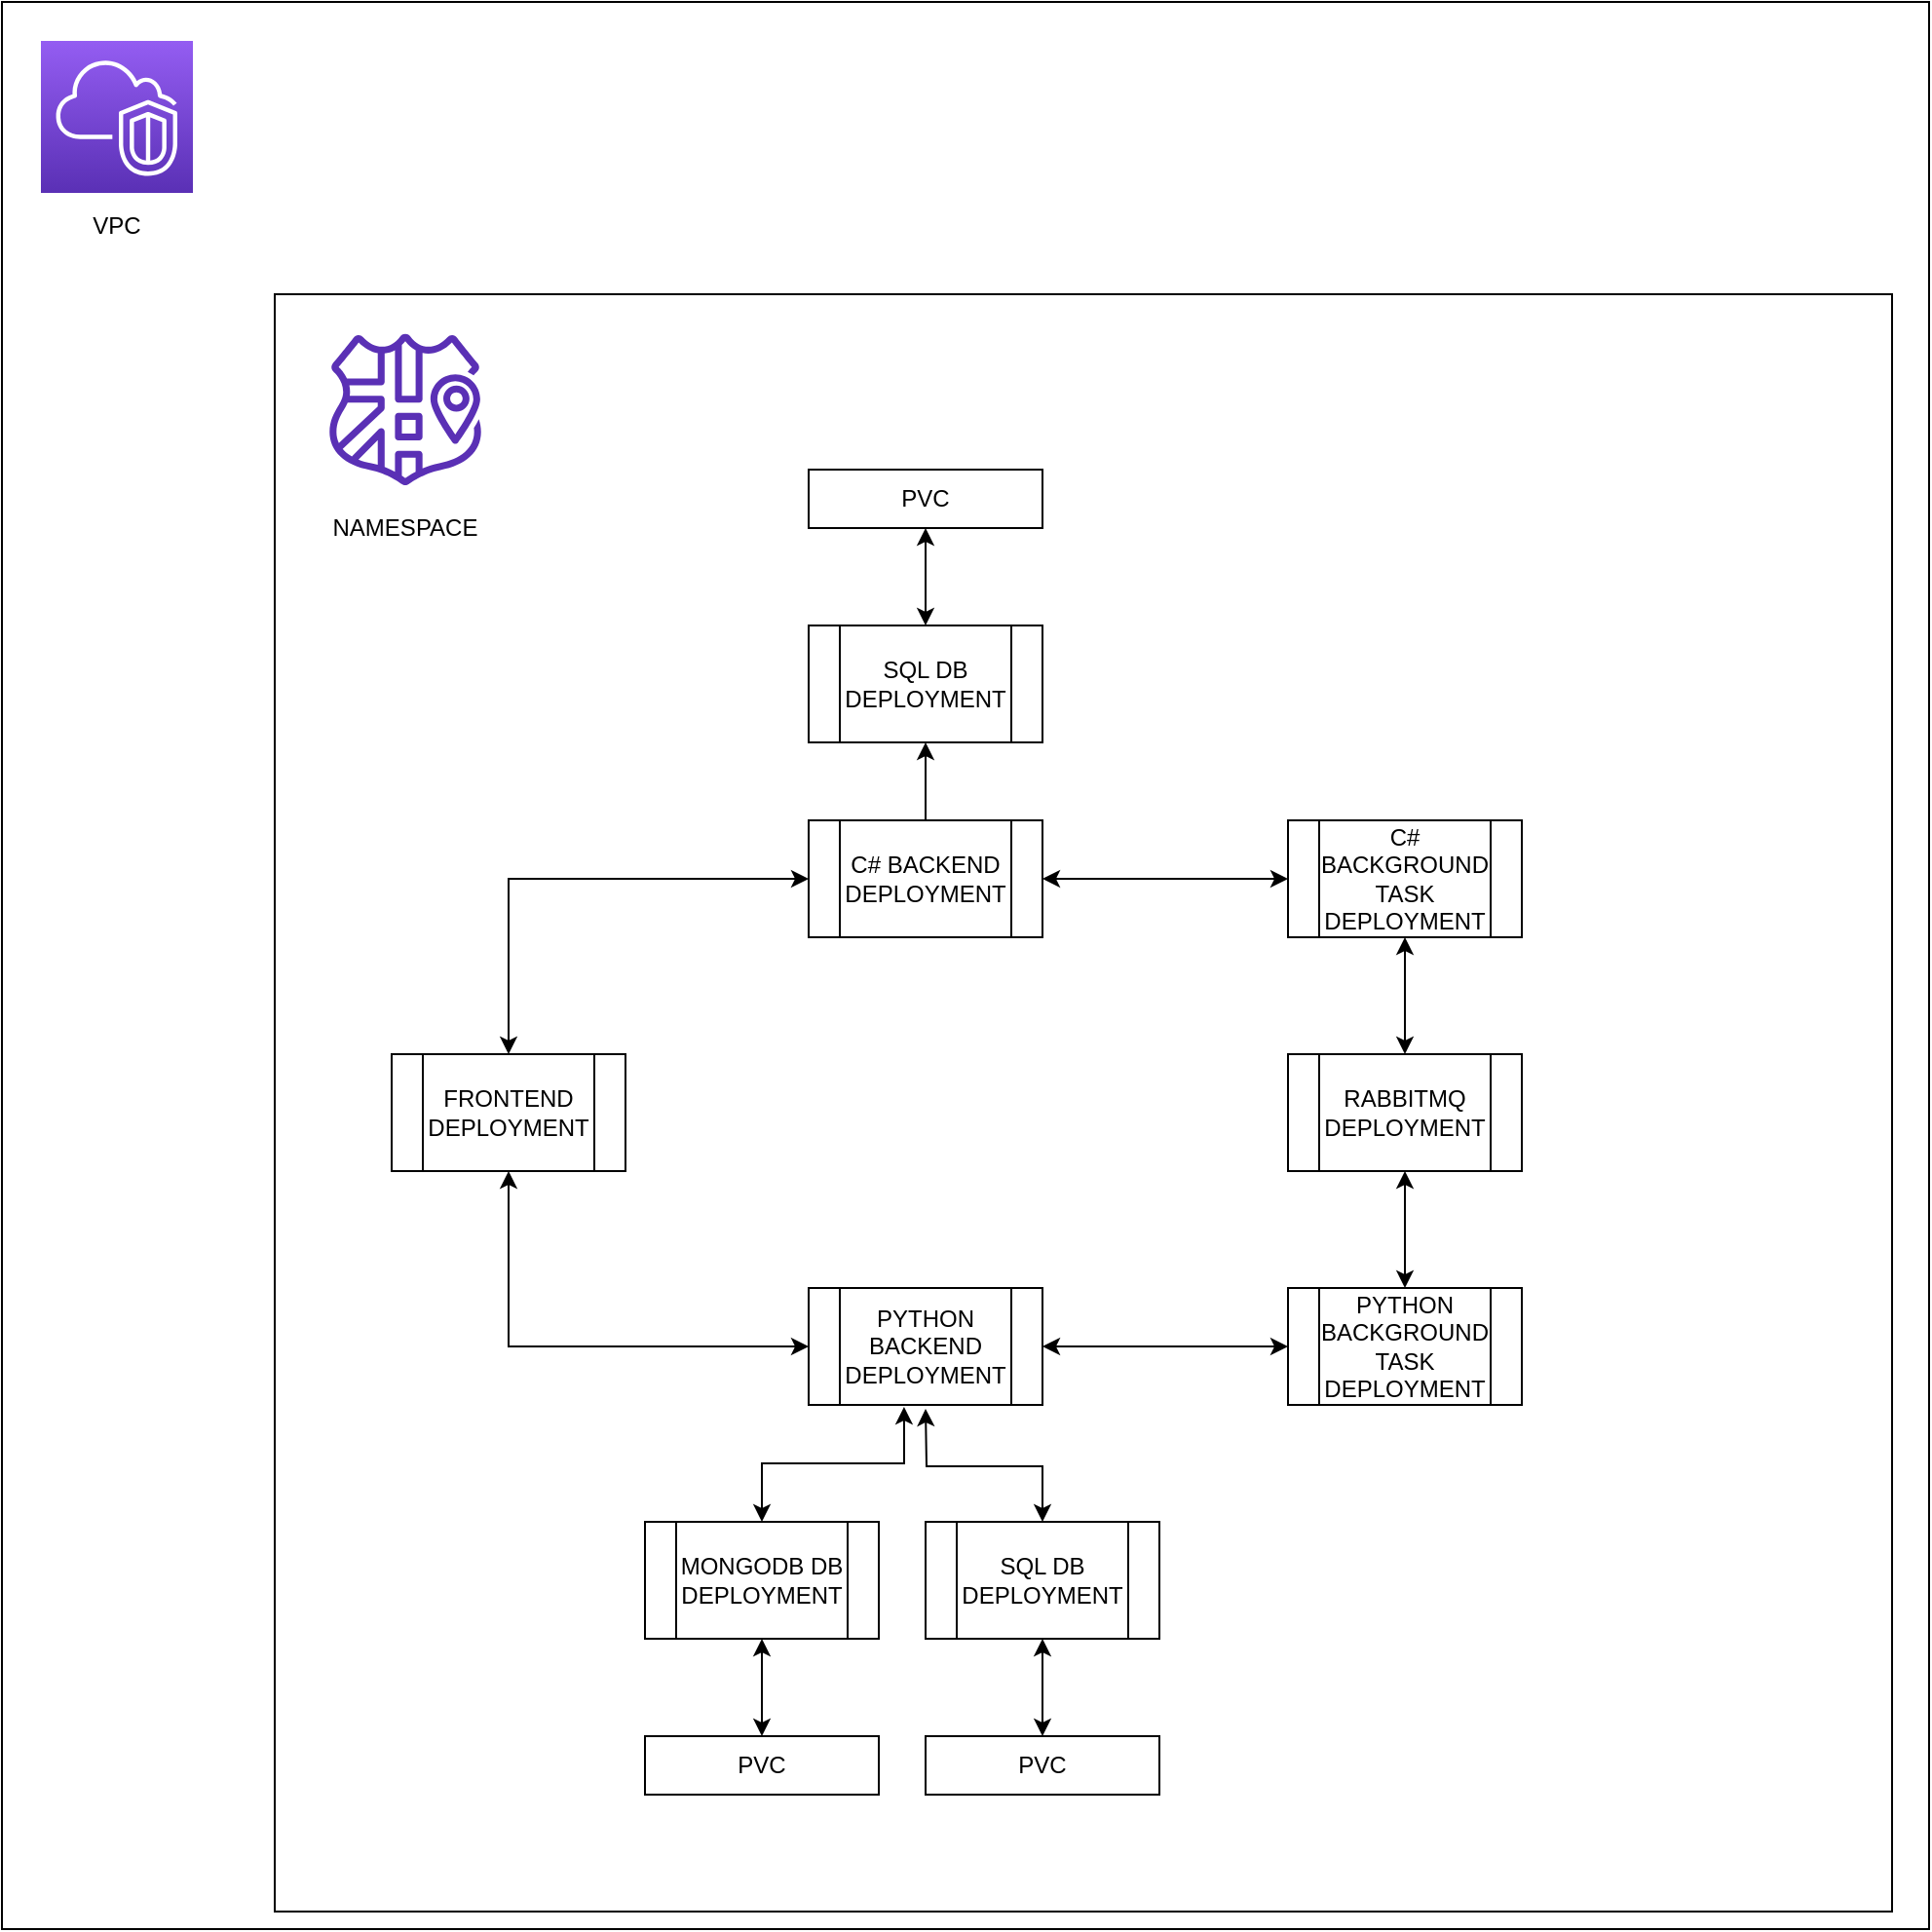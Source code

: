 <mxfile version="14.2.7" type="github"><diagram id="hm9JPhFR16x_Ra7-mDtp" name="Page-1"><mxGraphModel dx="1695" dy="482" grid="1" gridSize="10" guides="1" tooltips="1" connect="1" arrows="1" fold="1" page="1" pageScale="1" pageWidth="827" pageHeight="1169" math="0" shadow="0"><root><mxCell id="0"/><mxCell id="1" parent="0"/><mxCell id="kO1ekm-n_HvSEGmk66wU-35" value="" style="whiteSpace=wrap;html=1;aspect=fixed;fillColor=none;" vertex="1" parent="1"><mxGeometry x="-60" y="470" width="989" height="989" as="geometry"/></mxCell><mxCell id="kO1ekm-n_HvSEGmk66wU-2" value="SQL DB DEPLOYMENT" style="shape=process;whiteSpace=wrap;html=1;backgroundOutline=1;size=0.133;" vertex="1" parent="1"><mxGeometry x="354" y="790" width="120" height="60" as="geometry"/></mxCell><mxCell id="kO1ekm-n_HvSEGmk66wU-5" style="edgeStyle=orthogonalEdgeStyle;rounded=0;orthogonalLoop=1;jettySize=auto;html=1;exitX=0.5;exitY=0;exitDx=0;exitDy=0;entryX=0.5;entryY=1;entryDx=0;entryDy=0;" edge="1" parent="1" source="kO1ekm-n_HvSEGmk66wU-4" target="kO1ekm-n_HvSEGmk66wU-2"><mxGeometry relative="1" as="geometry"/></mxCell><mxCell id="kO1ekm-n_HvSEGmk66wU-8" style="edgeStyle=orthogonalEdgeStyle;rounded=0;orthogonalLoop=1;jettySize=auto;html=1;entryX=0.5;entryY=0;entryDx=0;entryDy=0;startArrow=classic;startFill=1;" edge="1" parent="1" source="kO1ekm-n_HvSEGmk66wU-4" target="kO1ekm-n_HvSEGmk66wU-6"><mxGeometry relative="1" as="geometry"><mxPoint x="240" y="1000" as="targetPoint"/></mxGeometry></mxCell><mxCell id="kO1ekm-n_HvSEGmk66wU-9" style="edgeStyle=orthogonalEdgeStyle;rounded=0;orthogonalLoop=1;jettySize=auto;html=1;startArrow=classic;startFill=1;entryX=0;entryY=0.5;entryDx=0;entryDy=0;entryPerimeter=0;" edge="1" parent="1" source="kO1ekm-n_HvSEGmk66wU-4" target="kO1ekm-n_HvSEGmk66wU-7"><mxGeometry relative="1" as="geometry"><mxPoint x="590" y="920" as="targetPoint"/></mxGeometry></mxCell><mxCell id="kO1ekm-n_HvSEGmk66wU-4" value="C# BACKEND DEPLOYMENT" style="shape=process;whiteSpace=wrap;html=1;backgroundOutline=1;size=0.133;" vertex="1" parent="1"><mxGeometry x="354" y="890" width="120" height="60" as="geometry"/></mxCell><mxCell id="kO1ekm-n_HvSEGmk66wU-16" style="edgeStyle=orthogonalEdgeStyle;rounded=0;orthogonalLoop=1;jettySize=auto;html=1;entryX=0;entryY=0.5;entryDx=0;entryDy=0;startArrow=classic;startFill=1;" edge="1" parent="1" source="kO1ekm-n_HvSEGmk66wU-6" target="kO1ekm-n_HvSEGmk66wU-14"><mxGeometry relative="1" as="geometry"><Array as="points"><mxPoint x="200" y="1160"/></Array></mxGeometry></mxCell><mxCell id="kO1ekm-n_HvSEGmk66wU-6" value="FRONTEND DEPLOYMENT" style="shape=process;whiteSpace=wrap;html=1;backgroundOutline=1;size=0.133;" vertex="1" parent="1"><mxGeometry x="140" y="1010" width="120" height="60" as="geometry"/></mxCell><mxCell id="kO1ekm-n_HvSEGmk66wU-11" style="edgeStyle=orthogonalEdgeStyle;rounded=0;orthogonalLoop=1;jettySize=auto;html=1;entryX=0.5;entryY=0;entryDx=0;entryDy=0;startArrow=classic;startFill=1;" edge="1" parent="1" source="kO1ekm-n_HvSEGmk66wU-7" target="kO1ekm-n_HvSEGmk66wU-10"><mxGeometry relative="1" as="geometry"/></mxCell><mxCell id="kO1ekm-n_HvSEGmk66wU-7" value="C# BACKGROUND TASK DEPLOYMENT" style="shape=process;whiteSpace=wrap;html=1;backgroundOutline=1;size=0.133;" vertex="1" parent="1"><mxGeometry x="600" y="890" width="120" height="60" as="geometry"/></mxCell><mxCell id="kO1ekm-n_HvSEGmk66wU-13" style="edgeStyle=orthogonalEdgeStyle;rounded=0;orthogonalLoop=1;jettySize=auto;html=1;entryX=0.5;entryY=0;entryDx=0;entryDy=0;startArrow=classic;startFill=1;" edge="1" parent="1" source="kO1ekm-n_HvSEGmk66wU-10" target="kO1ekm-n_HvSEGmk66wU-12"><mxGeometry relative="1" as="geometry"/></mxCell><mxCell id="kO1ekm-n_HvSEGmk66wU-10" value="RABBITMQ DEPLOYMENT" style="shape=process;whiteSpace=wrap;html=1;backgroundOutline=1;size=0.133;" vertex="1" parent="1"><mxGeometry x="600" y="1010" width="120" height="60" as="geometry"/></mxCell><mxCell id="kO1ekm-n_HvSEGmk66wU-12" value="PYTHON BACKGROUND TASK DEPLOYMENT" style="shape=process;whiteSpace=wrap;html=1;backgroundOutline=1;size=0.133;" vertex="1" parent="1"><mxGeometry x="600" y="1130" width="120" height="60" as="geometry"/></mxCell><mxCell id="kO1ekm-n_HvSEGmk66wU-15" style="edgeStyle=orthogonalEdgeStyle;rounded=0;orthogonalLoop=1;jettySize=auto;html=1;entryX=0;entryY=0.5;entryDx=0;entryDy=0;startArrow=classic;startFill=1;" edge="1" parent="1" source="kO1ekm-n_HvSEGmk66wU-14" target="kO1ekm-n_HvSEGmk66wU-12"><mxGeometry relative="1" as="geometry"/></mxCell><mxCell id="kO1ekm-n_HvSEGmk66wU-19" style="edgeStyle=orthogonalEdgeStyle;rounded=0;orthogonalLoop=1;jettySize=auto;html=1;entryX=0.5;entryY=0;entryDx=0;entryDy=0;startArrow=classic;startFill=1;exitX=0.408;exitY=1.017;exitDx=0;exitDy=0;exitPerimeter=0;" edge="1" parent="1" source="kO1ekm-n_HvSEGmk66wU-14" target="kO1ekm-n_HvSEGmk66wU-17"><mxGeometry relative="1" as="geometry"/></mxCell><mxCell id="kO1ekm-n_HvSEGmk66wU-14" value="PYTHON BACKEND DEPLOYMENT" style="shape=process;whiteSpace=wrap;html=1;backgroundOutline=1;size=0.133;" vertex="1" parent="1"><mxGeometry x="354" y="1130" width="120" height="60" as="geometry"/></mxCell><mxCell id="kO1ekm-n_HvSEGmk66wU-17" value="MONGODB DB DEPLOYMENT" style="shape=process;whiteSpace=wrap;html=1;backgroundOutline=1;size=0.133;" vertex="1" parent="1"><mxGeometry x="270" y="1250" width="120" height="60" as="geometry"/></mxCell><mxCell id="kO1ekm-n_HvSEGmk66wU-20" style="edgeStyle=orthogonalEdgeStyle;rounded=0;orthogonalLoop=1;jettySize=auto;html=1;startArrow=classic;startFill=1;" edge="1" parent="1" source="kO1ekm-n_HvSEGmk66wU-18"><mxGeometry relative="1" as="geometry"><mxPoint x="414" y="1192" as="targetPoint"/></mxGeometry></mxCell><mxCell id="kO1ekm-n_HvSEGmk66wU-18" value="SQL DB DEPLOYMENT" style="shape=process;whiteSpace=wrap;html=1;backgroundOutline=1;size=0.133;" vertex="1" parent="1"><mxGeometry x="414" y="1250" width="120" height="60" as="geometry"/></mxCell><mxCell id="kO1ekm-n_HvSEGmk66wU-22" style="edgeStyle=orthogonalEdgeStyle;rounded=0;orthogonalLoop=1;jettySize=auto;html=1;entryX=0.5;entryY=1;entryDx=0;entryDy=0;startArrow=classic;startFill=1;" edge="1" parent="1" source="kO1ekm-n_HvSEGmk66wU-21" target="kO1ekm-n_HvSEGmk66wU-17"><mxGeometry relative="1" as="geometry"/></mxCell><mxCell id="kO1ekm-n_HvSEGmk66wU-21" value="PVC" style="rounded=0;whiteSpace=wrap;html=1;" vertex="1" parent="1"><mxGeometry x="270" y="1360" width="120" height="30" as="geometry"/></mxCell><mxCell id="kO1ekm-n_HvSEGmk66wU-23" style="edgeStyle=orthogonalEdgeStyle;rounded=0;orthogonalLoop=1;jettySize=auto;html=1;entryX=0.5;entryY=1;entryDx=0;entryDy=0;startArrow=classic;startFill=1;" edge="1" parent="1" source="kO1ekm-n_HvSEGmk66wU-24"><mxGeometry relative="1" as="geometry"><mxPoint x="474" y="1310" as="targetPoint"/></mxGeometry></mxCell><mxCell id="kO1ekm-n_HvSEGmk66wU-24" value="PVC" style="rounded=0;whiteSpace=wrap;html=1;" vertex="1" parent="1"><mxGeometry x="414" y="1360" width="120" height="30" as="geometry"/></mxCell><mxCell id="kO1ekm-n_HvSEGmk66wU-27" style="edgeStyle=orthogonalEdgeStyle;rounded=0;orthogonalLoop=1;jettySize=auto;html=1;entryX=0.5;entryY=0;entryDx=0;entryDy=0;startArrow=classic;startFill=1;" edge="1" parent="1" source="kO1ekm-n_HvSEGmk66wU-26" target="kO1ekm-n_HvSEGmk66wU-2"><mxGeometry relative="1" as="geometry"/></mxCell><mxCell id="kO1ekm-n_HvSEGmk66wU-26" value="PVC" style="rounded=0;whiteSpace=wrap;html=1;" vertex="1" parent="1"><mxGeometry x="354" y="710" width="120" height="30" as="geometry"/></mxCell><mxCell id="kO1ekm-n_HvSEGmk66wU-32" value="" style="whiteSpace=wrap;html=1;aspect=fixed;fillColor=none;" vertex="1" parent="1"><mxGeometry x="80" y="620" width="830" height="830" as="geometry"/></mxCell><mxCell id="kO1ekm-n_HvSEGmk66wU-33" value="" style="points=[[0,0,0],[0.25,0,0],[0.5,0,0],[0.75,0,0],[1,0,0],[0,1,0],[0.25,1,0],[0.5,1,0],[0.75,1,0],[1,1,0],[0,0.25,0],[0,0.5,0],[0,0.75,0],[1,0.25,0],[1,0.5,0],[1,0.75,0]];outlineConnect=0;fontColor=#232F3E;gradientColor=#945DF2;gradientDirection=north;fillColor=#5A30B5;strokeColor=#ffffff;dashed=0;verticalLabelPosition=bottom;verticalAlign=top;align=center;html=1;fontSize=12;fontStyle=0;aspect=fixed;shape=mxgraph.aws4.resourceIcon;resIcon=mxgraph.aws4.vpc;" vertex="1" parent="1"><mxGeometry x="-40" y="490" width="78" height="78" as="geometry"/></mxCell><mxCell id="kO1ekm-n_HvSEGmk66wU-34" value="" style="outlineConnect=0;fontColor=#232F3E;gradientColor=none;fillColor=#5A30B5;strokeColor=none;dashed=0;verticalLabelPosition=bottom;verticalAlign=top;align=center;html=1;fontSize=12;fontStyle=0;aspect=fixed;pointerEvents=1;shape=mxgraph.aws4.namespace;" vertex="1" parent="1"><mxGeometry x="108" y="640" width="78" height="78" as="geometry"/></mxCell><mxCell id="kO1ekm-n_HvSEGmk66wU-38" value="VPC" style="text;html=1;strokeColor=none;fillColor=none;align=center;verticalAlign=middle;whiteSpace=wrap;rounded=0;" vertex="1" parent="1"><mxGeometry x="-21" y="575" width="40" height="20" as="geometry"/></mxCell><mxCell id="kO1ekm-n_HvSEGmk66wU-39" value="NAMESPACE" style="text;html=1;strokeColor=none;fillColor=none;align=center;verticalAlign=middle;whiteSpace=wrap;rounded=0;" vertex="1" parent="1"><mxGeometry x="127" y="730" width="40" height="20" as="geometry"/></mxCell></root></mxGraphModel></diagram></mxfile>
